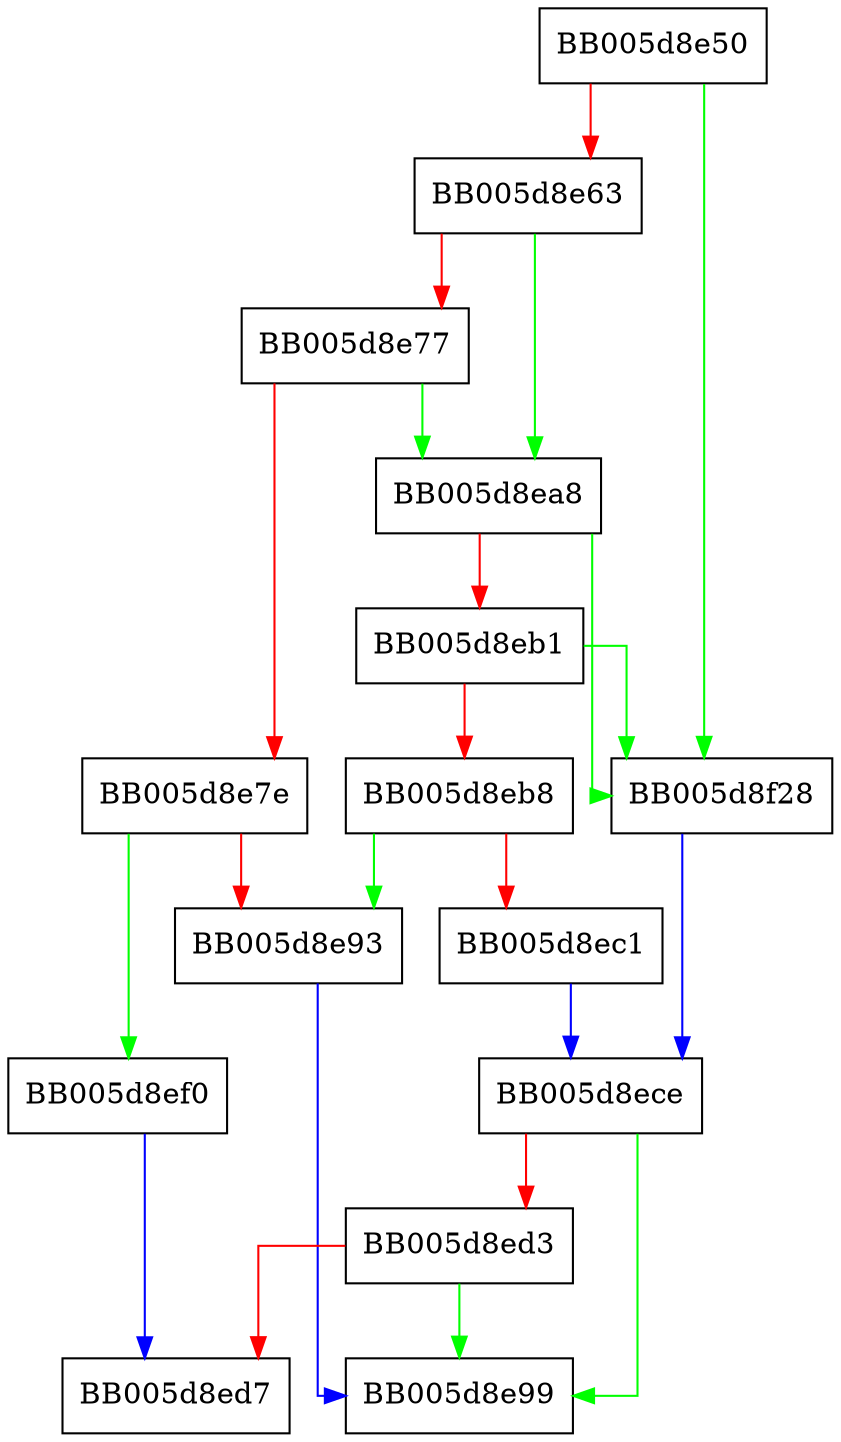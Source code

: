 digraph EVP_PKEY_keygen_init {
  node [shape="box"];
  graph [splines=ortho];
  BB005d8e50 -> BB005d8f28 [color="green"];
  BB005d8e50 -> BB005d8e63 [color="red"];
  BB005d8e63 -> BB005d8ea8 [color="green"];
  BB005d8e63 -> BB005d8e77 [color="red"];
  BB005d8e77 -> BB005d8ea8 [color="green"];
  BB005d8e77 -> BB005d8e7e [color="red"];
  BB005d8e7e -> BB005d8ef0 [color="green"];
  BB005d8e7e -> BB005d8e93 [color="red"];
  BB005d8e93 -> BB005d8e99 [color="blue"];
  BB005d8ea8 -> BB005d8f28 [color="green"];
  BB005d8ea8 -> BB005d8eb1 [color="red"];
  BB005d8eb1 -> BB005d8f28 [color="green"];
  BB005d8eb1 -> BB005d8eb8 [color="red"];
  BB005d8eb8 -> BB005d8e93 [color="green"];
  BB005d8eb8 -> BB005d8ec1 [color="red"];
  BB005d8ec1 -> BB005d8ece [color="blue"];
  BB005d8ece -> BB005d8e99 [color="green"];
  BB005d8ece -> BB005d8ed3 [color="red"];
  BB005d8ed3 -> BB005d8e99 [color="green"];
  BB005d8ed3 -> BB005d8ed7 [color="red"];
  BB005d8ef0 -> BB005d8ed7 [color="blue"];
  BB005d8f28 -> BB005d8ece [color="blue"];
}